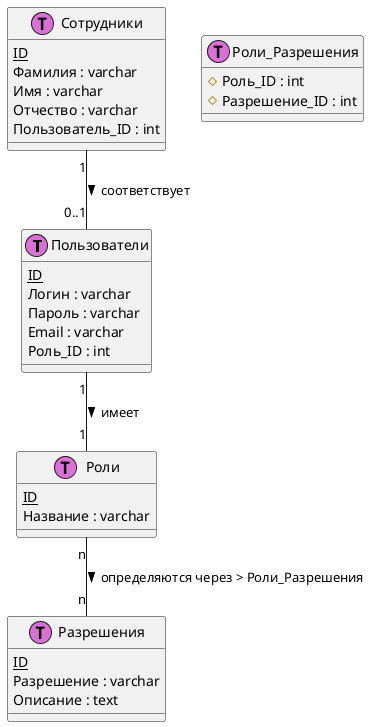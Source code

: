 @startuml stractusers2

!define TABLE(x) class x << (T,orchid) >>
!define PRIMARY_KEY(x) <u>x</u>
!define FOREIGN_KEY(x) #x

TABLE(Пользователи) {
  PRIMARY_KEY(ID)
  Логин : varchar
  Пароль : varchar
  Email : varchar
  Роль_ID : int
}

TABLE(Роли) {
  PRIMARY_KEY(ID)
  Название : varchar
}

TABLE(Разрешения) {
  PRIMARY_KEY(ID)
  Разрешение : varchar
  Описание : text
}

TABLE(Роли_Разрешения) {
  FOREIGN_KEY(Роль_ID) : int
  FOREIGN_KEY(Разрешение_ID) : int
}

TABLE(Сотрудники) {
  PRIMARY_KEY(ID)
  Фамилия : varchar
  Имя : varchar
  Отчество : varchar
  Пользователь_ID : int
}

Пользователи "1" -- "1" Роли : > имеет
Роли "n" -- "n" Разрешения : > определяются через > Роли_Разрешения
Сотрудники "1" -- "0..1" Пользователи : > соответствует

@enduml
